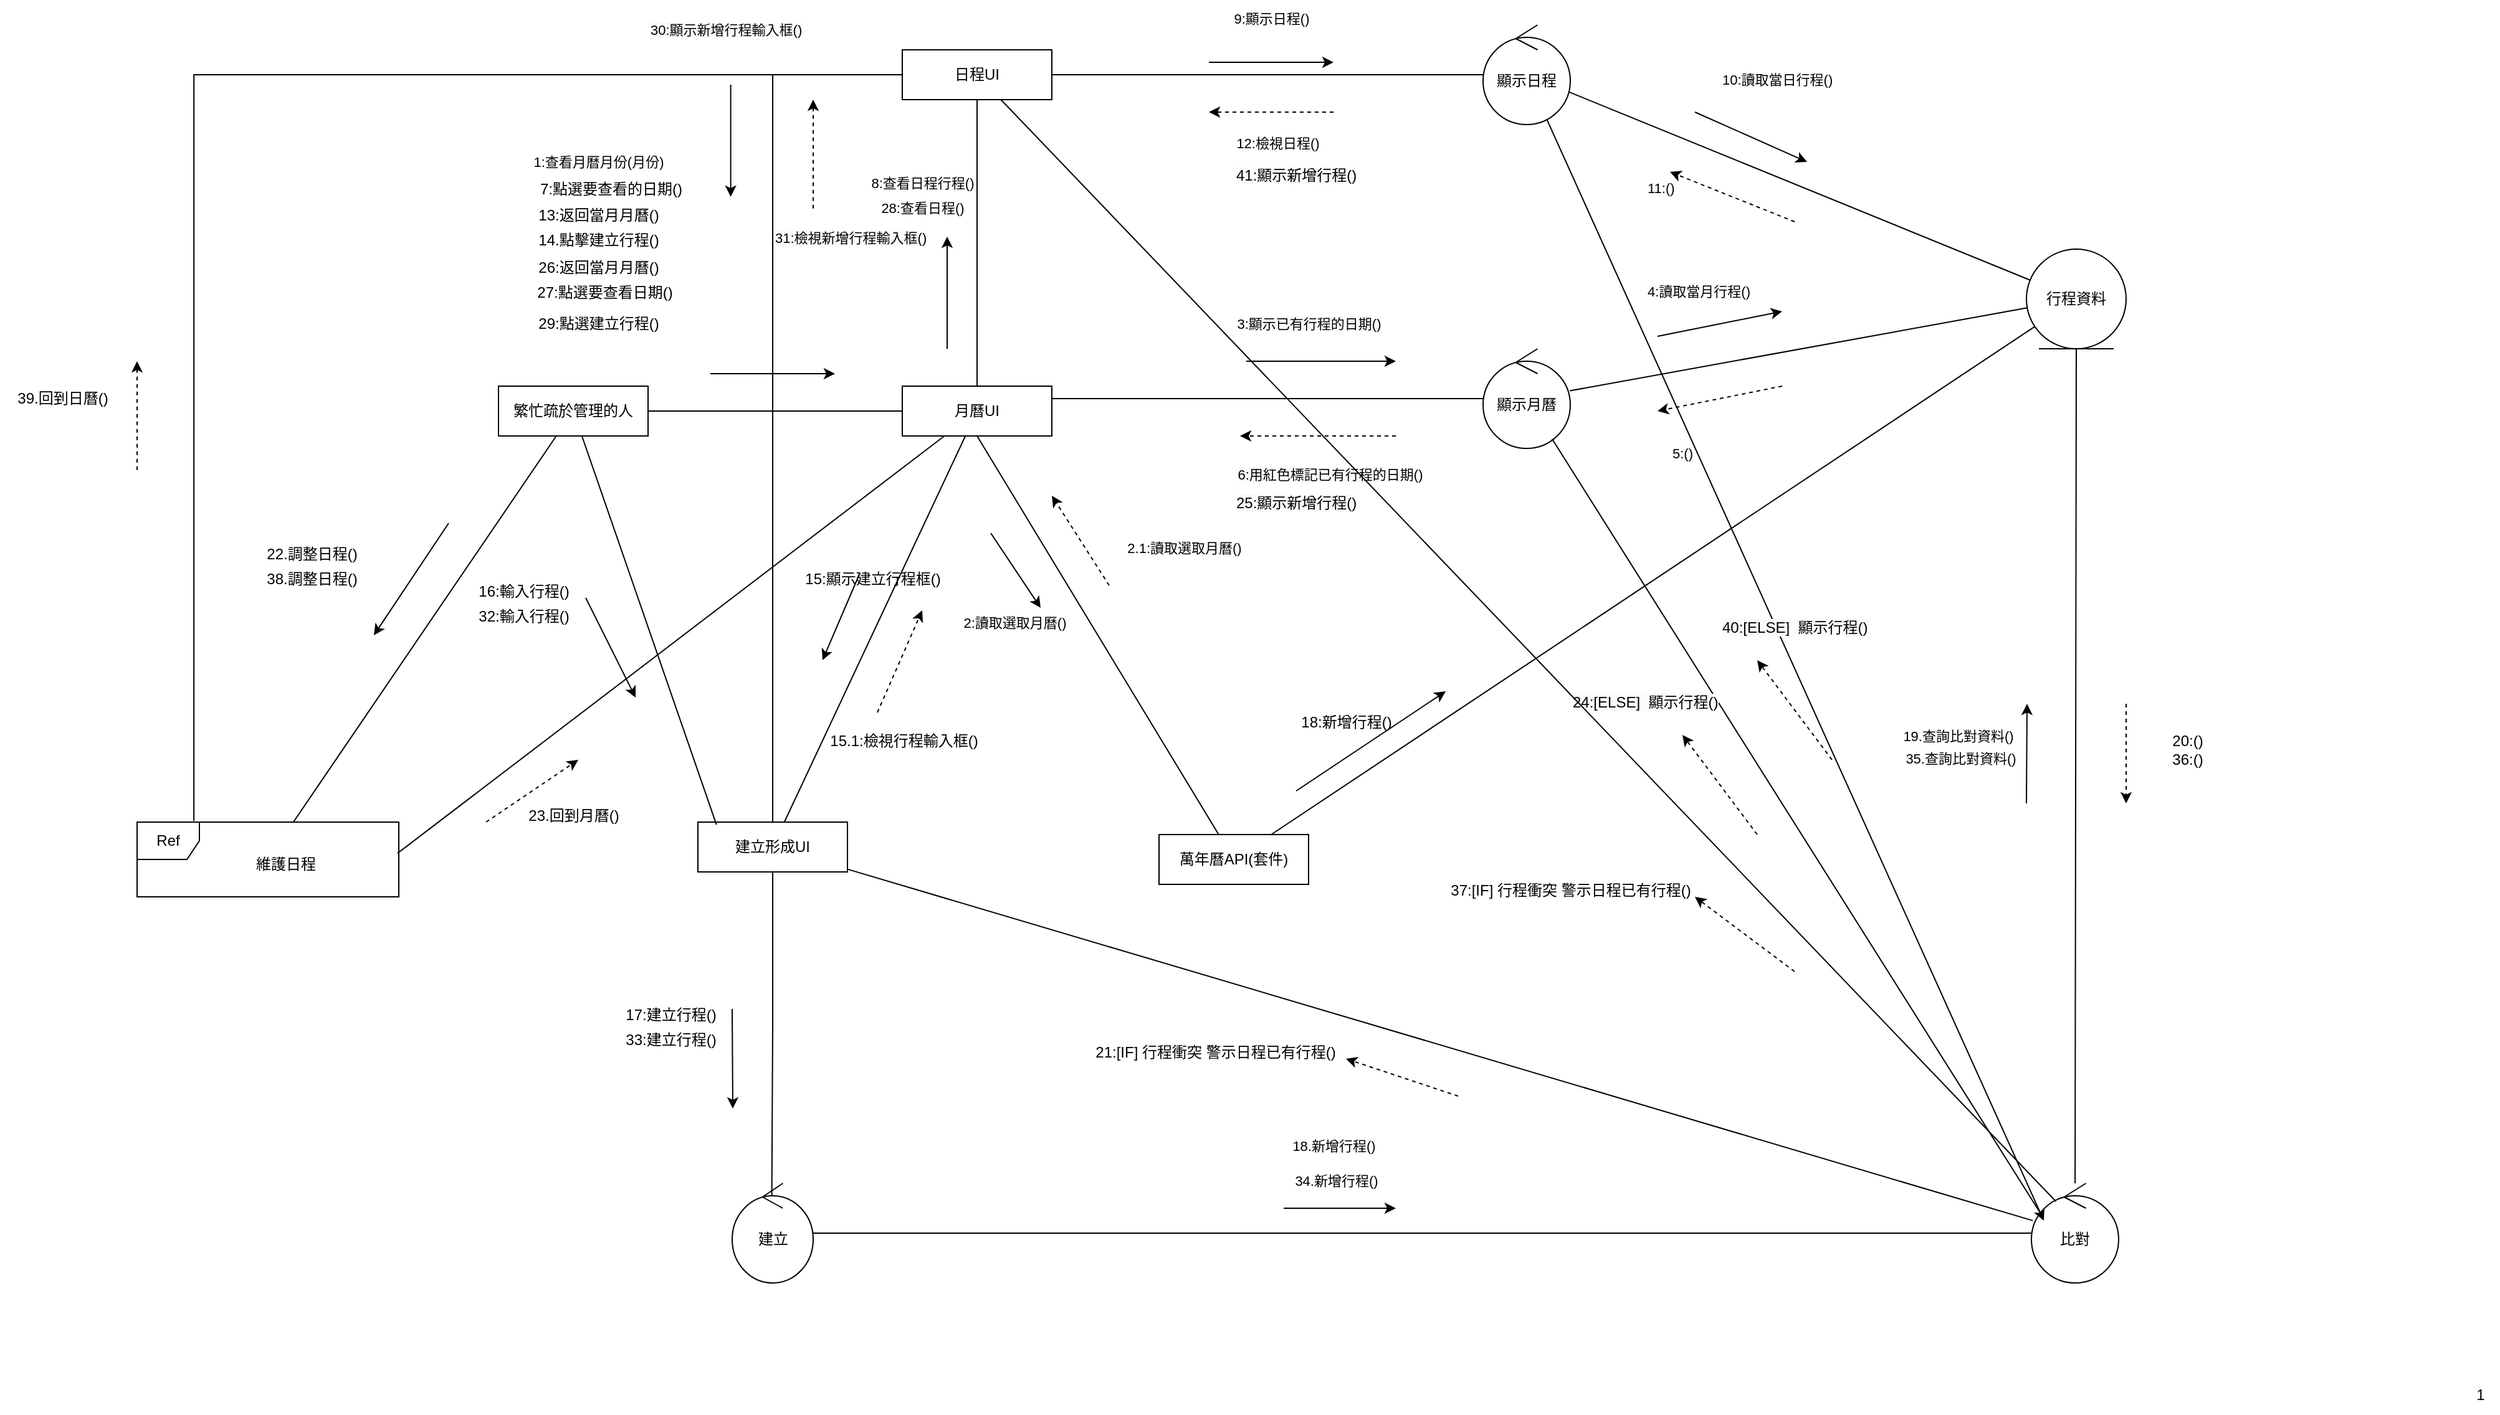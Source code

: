 <mxfile>
    <diagram name="第 1 页" id="y38Ul9vlqAH-STh2AElB">
        <mxGraphModel dx="2809" dy="2498" grid="1" gridSize="10" guides="1" tooltips="1" connect="1" arrows="1" fold="1" page="1" pageScale="1" pageWidth="827" pageHeight="1169" math="0" shadow="0">
            <root>
                <mxCell id="0"/>
                <mxCell id="1" parent="0"/>
                <mxCell id="FSgiWotWoUx7oEefbV2D-14" style="rounded=0;orthogonalLoop=1;jettySize=auto;html=1;exitX=0.5;exitY=1;exitDx=0;exitDy=0;endArrow=none;endFill=0;" parent="1" source="FSgiWotWoUx7oEefbV2D-6" target="FSgiWotWoUx7oEefbV2D-8" edge="1">
                    <mxGeometry relative="1" as="geometry"/>
                </mxCell>
                <mxCell id="FSgiWotWoUx7oEefbV2D-15" value="2:讀取選取月曆()" style="edgeLabel;html=1;align=center;verticalAlign=middle;resizable=0;points=[];" parent="FSgiWotWoUx7oEefbV2D-14" vertex="1" connectable="0">
                    <mxGeometry x="-0.371" relative="1" as="geometry">
                        <mxPoint x="-31" y="49" as="offset"/>
                    </mxGeometry>
                </mxCell>
                <mxCell id="FSgiWotWoUx7oEefbV2D-48" style="edgeStyle=orthogonalEdgeStyle;rounded=0;orthogonalLoop=1;jettySize=auto;html=1;endArrow=none;endFill=0;" parent="1" source="FSgiWotWoUx7oEefbV2D-6" target="FSgiWotWoUx7oEefbV2D-7" edge="1">
                    <mxGeometry relative="1" as="geometry"/>
                </mxCell>
                <mxCell id="FSgiWotWoUx7oEefbV2D-51" value="8:查看日程行程()" style="edgeLabel;html=1;align=center;verticalAlign=middle;resizable=0;points=[];" parent="FSgiWotWoUx7oEefbV2D-48" vertex="1" connectable="0">
                    <mxGeometry x="-0.618" y="3" relative="1" as="geometry">
                        <mxPoint x="-41" y="-119" as="offset"/>
                    </mxGeometry>
                </mxCell>
                <mxCell id="FSgiWotWoUx7oEefbV2D-63" style="rounded=0;orthogonalLoop=1;jettySize=auto;html=1;endArrow=none;endFill=0;" parent="1" source="FSgiWotWoUx7oEefbV2D-6" target="FSgiWotWoUx7oEefbV2D-9" edge="1">
                    <mxGeometry relative="1" as="geometry"/>
                </mxCell>
                <mxCell id="FSgiWotWoUx7oEefbV2D-6" value="&lt;div&gt;&lt;span style=&quot;background-color: initial;&quot;&gt;月曆UI&lt;/span&gt;&lt;/div&gt;" style="rounded=0;whiteSpace=wrap;html=1;" parent="1" vertex="1">
                    <mxGeometry x="324" y="300" width="120" height="40" as="geometry"/>
                </mxCell>
                <mxCell id="TEh5bMPlxuKXRqy_ldTu-27" style="edgeStyle=orthogonalEdgeStyle;rounded=0;orthogonalLoop=1;jettySize=auto;html=1;endArrow=none;endFill=0;" parent="1" source="FSgiWotWoUx7oEefbV2D-7" target="TEh5bMPlxuKXRqy_ldTu-12" edge="1">
                    <mxGeometry relative="1" as="geometry"/>
                </mxCell>
                <mxCell id="tvYQikUjvdEjXpRlb5Ct-32" style="edgeStyle=orthogonalEdgeStyle;rounded=0;orthogonalLoop=1;jettySize=auto;html=1;endArrow=none;endFill=0;" parent="1" source="FSgiWotWoUx7oEefbV2D-7" target="FSgiWotWoUx7oEefbV2D-9" edge="1">
                    <mxGeometry relative="1" as="geometry"/>
                </mxCell>
                <mxCell id="FSgiWotWoUx7oEefbV2D-7" value="日程UI" style="rounded=0;whiteSpace=wrap;html=1;" parent="1" vertex="1">
                    <mxGeometry x="324" y="30" width="120" height="40" as="geometry"/>
                </mxCell>
                <mxCell id="82gKmiH_CqAm7BqFR_7U-1" style="rounded=0;orthogonalLoop=1;jettySize=auto;html=1;endArrow=none;endFill=0;" parent="1" source="FSgiWotWoUx7oEefbV2D-8" target="TEh5bMPlxuKXRqy_ldTu-11" edge="1">
                    <mxGeometry relative="1" as="geometry"/>
                </mxCell>
                <mxCell id="FSgiWotWoUx7oEefbV2D-8" value="萬年曆API(套件)" style="rounded=0;whiteSpace=wrap;html=1;" parent="1" vertex="1">
                    <mxGeometry x="530" y="660" width="120" height="40" as="geometry"/>
                </mxCell>
                <mxCell id="TEh5bMPlxuKXRqy_ldTu-47" style="edgeStyle=orthogonalEdgeStyle;rounded=0;orthogonalLoop=1;jettySize=auto;html=1;endArrow=none;endFill=0;entryX=0.489;entryY=0.151;entryDx=0;entryDy=0;entryPerimeter=0;" parent="1" source="FSgiWotWoUx7oEefbV2D-9" target="TEh5bMPlxuKXRqy_ldTu-10" edge="1">
                    <mxGeometry relative="1" as="geometry"/>
                </mxCell>
                <mxCell id="tvYQikUjvdEjXpRlb5Ct-8" style="rounded=0;orthogonalLoop=1;jettySize=auto;html=1;endArrow=none;endFill=0;" parent="1" source="FSgiWotWoUx7oEefbV2D-9" target="TEh5bMPlxuKXRqy_ldTu-13" edge="1">
                    <mxGeometry relative="1" as="geometry"/>
                </mxCell>
                <mxCell id="FSgiWotWoUx7oEefbV2D-9" value="建立形成UI" style="rounded=0;whiteSpace=wrap;html=1;" parent="1" vertex="1">
                    <mxGeometry x="160" y="650" width="120" height="40" as="geometry"/>
                </mxCell>
                <mxCell id="TEh5bMPlxuKXRqy_ldTu-45" style="rounded=0;orthogonalLoop=1;jettySize=auto;html=1;entryX=0.124;entryY=0.051;entryDx=0;entryDy=0;entryPerimeter=0;endArrow=none;endFill=0;" parent="1" source="FSgiWotWoUx7oEefbV2D-11" target="FSgiWotWoUx7oEefbV2D-9" edge="1">
                    <mxGeometry relative="1" as="geometry"/>
                </mxCell>
                <mxCell id="tvYQikUjvdEjXpRlb5Ct-22" style="rounded=0;orthogonalLoop=1;jettySize=auto;html=1;endArrow=none;endFill=0;" parent="1" source="FSgiWotWoUx7oEefbV2D-11" target="tvYQikUjvdEjXpRlb5Ct-17" edge="1">
                    <mxGeometry relative="1" as="geometry"/>
                </mxCell>
                <mxCell id="FSgiWotWoUx7oEefbV2D-11" value="繁忙疏於管理的人" style="rounded=0;whiteSpace=wrap;html=1;" parent="1" vertex="1">
                    <mxGeometry y="300" width="120" height="40" as="geometry"/>
                </mxCell>
                <mxCell id="FSgiWotWoUx7oEefbV2D-29" style="rounded=0;orthogonalLoop=1;jettySize=auto;html=1;exitX=1;exitY=0.5;exitDx=0;exitDy=0;entryX=0;entryY=0.5;entryDx=0;entryDy=0;endArrow=none;endFill=0;startArrow=none;startFill=0;jumpStyle=none;" parent="1" edge="1">
                    <mxGeometry relative="1" as="geometry"/>
                </mxCell>
                <mxCell id="FSgiWotWoUx7oEefbV2D-30" value="1:查看月曆月份(月份)" style="edgeLabel;html=1;align=center;verticalAlign=middle;resizable=0;points=[];" parent="FSgiWotWoUx7oEefbV2D-29" vertex="1" connectable="0">
                    <mxGeometry x="-0.067" y="1" relative="1" as="geometry">
                        <mxPoint as="offset"/>
                    </mxGeometry>
                </mxCell>
                <mxCell id="FSgiWotWoUx7oEefbV2D-31" value="" style="html=1;rounded=0;" parent="1" edge="1">
                    <mxGeometry relative="1" as="geometry">
                        <mxPoint x="395" y="418" as="sourcePoint"/>
                        <mxPoint x="435" y="478" as="targetPoint"/>
                    </mxGeometry>
                </mxCell>
                <mxCell id="FSgiWotWoUx7oEefbV2D-33" style="rounded=0;orthogonalLoop=1;jettySize=auto;html=1;exitX=1;exitY=0.5;exitDx=0;exitDy=0;entryX=0;entryY=0.5;entryDx=0;entryDy=0;endArrow=none;endFill=0;startArrow=none;startFill=0;jumpStyle=none;" parent="1" edge="1">
                    <mxGeometry relative="1" as="geometry"/>
                </mxCell>
                <mxCell id="FSgiWotWoUx7oEefbV2D-34" value="1:查看月曆月份(月份)" style="edgeLabel;html=1;align=center;verticalAlign=middle;resizable=0;points=[];" parent="FSgiWotWoUx7oEefbV2D-33" vertex="1" connectable="0">
                    <mxGeometry x="-0.067" y="1" relative="1" as="geometry">
                        <mxPoint as="offset"/>
                    </mxGeometry>
                </mxCell>
                <mxCell id="FSgiWotWoUx7oEefbV2D-36" style="rounded=0;orthogonalLoop=1;jettySize=auto;html=1;exitX=1;exitY=0.5;exitDx=0;exitDy=0;entryX=0;entryY=0.5;entryDx=0;entryDy=0;endArrow=none;endFill=0;startArrow=none;startFill=0;jumpStyle=none;dashed=1;" parent="1" edge="1">
                    <mxGeometry relative="1" as="geometry"/>
                </mxCell>
                <mxCell id="FSgiWotWoUx7oEefbV2D-37" value="1:查看月曆月份(月份)" style="edgeLabel;html=1;align=center;verticalAlign=middle;resizable=0;points=[];" parent="FSgiWotWoUx7oEefbV2D-36" vertex="1" connectable="0">
                    <mxGeometry x="-0.067" y="1" relative="1" as="geometry">
                        <mxPoint as="offset"/>
                    </mxGeometry>
                </mxCell>
                <mxCell id="FSgiWotWoUx7oEefbV2D-41" style="rounded=0;orthogonalLoop=1;jettySize=auto;html=1;exitX=1;exitY=0.5;exitDx=0;exitDy=0;entryX=0;entryY=0.5;entryDx=0;entryDy=0;endArrow=none;endFill=0;startArrow=none;startFill=0;jumpStyle=none;" parent="1" edge="1">
                    <mxGeometry relative="1" as="geometry"/>
                </mxCell>
                <mxCell id="FSgiWotWoUx7oEefbV2D-42" value="1:查看月曆月份(月份)" style="edgeLabel;html=1;align=center;verticalAlign=middle;resizable=0;points=[];" parent="FSgiWotWoUx7oEefbV2D-41" vertex="1" connectable="0">
                    <mxGeometry x="-0.067" y="1" relative="1" as="geometry">
                        <mxPoint as="offset"/>
                    </mxGeometry>
                </mxCell>
                <mxCell id="FSgiWotWoUx7oEefbV2D-43" value="" style="html=1;rounded=0;" parent="1" edge="1">
                    <mxGeometry relative="1" as="geometry">
                        <mxPoint x="170" y="290" as="sourcePoint"/>
                        <mxPoint x="270" y="290" as="targetPoint"/>
                    </mxGeometry>
                </mxCell>
                <mxCell id="FSgiWotWoUx7oEefbV2D-44" value="7:點選要查看的日期()" style="text;html=1;align=center;verticalAlign=middle;resizable=0;points=[];autosize=1;strokeColor=none;fillColor=none;" parent="1" vertex="1">
                    <mxGeometry x="20" y="127" width="140" height="30" as="geometry"/>
                </mxCell>
                <mxCell id="FSgiWotWoUx7oEefbV2D-12" style="rounded=0;orthogonalLoop=1;jettySize=auto;html=1;exitX=1;exitY=0.5;exitDx=0;exitDy=0;entryX=0;entryY=0.5;entryDx=0;entryDy=0;endArrow=none;endFill=0;startArrow=none;startFill=0;jumpStyle=none;" parent="1" source="FSgiWotWoUx7oEefbV2D-11" target="FSgiWotWoUx7oEefbV2D-6" edge="1">
                    <mxGeometry relative="1" as="geometry"/>
                </mxCell>
                <mxCell id="FSgiWotWoUx7oEefbV2D-13" value="1:查看月曆月份(月份)" style="edgeLabel;html=1;align=center;verticalAlign=middle;resizable=0;points=[];" parent="FSgiWotWoUx7oEefbV2D-12" vertex="1" connectable="0">
                    <mxGeometry x="-0.067" y="1" relative="1" as="geometry">
                        <mxPoint x="-135" y="-199" as="offset"/>
                    </mxGeometry>
                </mxCell>
                <mxCell id="FSgiWotWoUx7oEefbV2D-50" value="" style="html=1;rounded=0;" parent="1" edge="1">
                    <mxGeometry relative="1" as="geometry">
                        <mxPoint x="360" y="270" as="sourcePoint"/>
                        <mxPoint x="360" y="180" as="targetPoint"/>
                    </mxGeometry>
                </mxCell>
                <mxCell id="FSgiWotWoUx7oEefbV2D-59" value="13:返回當月月曆()" style="text;html=1;align=center;verticalAlign=middle;resizable=0;points=[];autosize=1;strokeColor=none;fillColor=none;" parent="1" vertex="1">
                    <mxGeometry x="20" y="148" width="120" height="30" as="geometry"/>
                </mxCell>
                <mxCell id="FSgiWotWoUx7oEefbV2D-60" value="14.點擊建立行程()" style="text;html=1;align=center;verticalAlign=middle;resizable=0;points=[];autosize=1;strokeColor=none;fillColor=none;" parent="1" vertex="1">
                    <mxGeometry x="20" y="168" width="120" height="30" as="geometry"/>
                </mxCell>
                <mxCell id="FSgiWotWoUx7oEefbV2D-64" value="" style="html=1;rounded=0;" parent="1" edge="1">
                    <mxGeometry relative="1" as="geometry">
                        <mxPoint x="290" y="450" as="sourcePoint"/>
                        <mxPoint x="260" y="520" as="targetPoint"/>
                    </mxGeometry>
                </mxCell>
                <mxCell id="FSgiWotWoUx7oEefbV2D-65" value="15:顯示建立行程框()" style="text;html=1;align=center;verticalAlign=middle;resizable=0;points=[];autosize=1;strokeColor=none;fillColor=none;" parent="1" vertex="1">
                    <mxGeometry x="235" y="440" width="130" height="30" as="geometry"/>
                </mxCell>
                <mxCell id="FSgiWotWoUx7oEefbV2D-66" value="" style="html=1;rounded=0;dashed=1;" parent="1" edge="1">
                    <mxGeometry relative="1" as="geometry">
                        <mxPoint x="304" y="562" as="sourcePoint"/>
                        <mxPoint x="340" y="480" as="targetPoint"/>
                    </mxGeometry>
                </mxCell>
                <mxCell id="FSgiWotWoUx7oEefbV2D-67" value="15.1:檢視行程輸入框()" style="text;html=1;align=center;verticalAlign=middle;resizable=0;points=[];autosize=1;strokeColor=none;fillColor=none;" parent="1" vertex="1">
                    <mxGeometry x="255" y="570" width="140" height="30" as="geometry"/>
                </mxCell>
                <mxCell id="FSgiWotWoUx7oEefbV2D-68" value="16:輸入行程()" style="text;html=1;align=center;verticalAlign=middle;resizable=0;points=[];autosize=1;strokeColor=none;fillColor=none;" parent="1" vertex="1">
                    <mxGeometry x="-30" y="450" width="100" height="30" as="geometry"/>
                </mxCell>
                <mxCell id="TEh5bMPlxuKXRqy_ldTu-14" style="rounded=0;orthogonalLoop=1;jettySize=auto;html=1;entryX=1;entryY=0.25;entryDx=0;entryDy=0;endArrow=none;endFill=0;" parent="1" source="TEh5bMPlxuKXRqy_ldTu-9" target="FSgiWotWoUx7oEefbV2D-6" edge="1">
                    <mxGeometry relative="1" as="geometry"/>
                </mxCell>
                <mxCell id="TEh5bMPlxuKXRqy_ldTu-29" style="rounded=0;orthogonalLoop=1;jettySize=auto;html=1;endArrow=none;endFill=0;" parent="1" source="TEh5bMPlxuKXRqy_ldTu-9" target="TEh5bMPlxuKXRqy_ldTu-11" edge="1">
                    <mxGeometry relative="1" as="geometry"/>
                </mxCell>
                <mxCell id="TEh5bMPlxuKXRqy_ldTu-9" value="顯示月曆" style="ellipse;shape=umlControl;whiteSpace=wrap;html=1;" parent="1" vertex="1">
                    <mxGeometry x="790" y="270" width="70" height="80" as="geometry"/>
                </mxCell>
                <mxCell id="82gKmiH_CqAm7BqFR_7U-2" style="edgeStyle=orthogonalEdgeStyle;rounded=0;orthogonalLoop=1;jettySize=auto;html=1;endArrow=none;endFill=0;" parent="1" source="TEh5bMPlxuKXRqy_ldTu-10" target="TEh5bMPlxuKXRqy_ldTu-13" edge="1">
                    <mxGeometry relative="1" as="geometry"/>
                </mxCell>
                <mxCell id="82gKmiH_CqAm7BqFR_7U-3" value="18.新增行程()" style="edgeLabel;html=1;align=center;verticalAlign=middle;resizable=0;points=[];" parent="82gKmiH_CqAm7BqFR_7U-2" vertex="1" connectable="0">
                    <mxGeometry x="-0.148" relative="1" as="geometry">
                        <mxPoint x="1" y="-70" as="offset"/>
                    </mxGeometry>
                </mxCell>
                <mxCell id="TEh5bMPlxuKXRqy_ldTu-10" value="建立" style="ellipse;shape=umlControl;whiteSpace=wrap;html=1;" parent="1" vertex="1">
                    <mxGeometry x="187.5" y="940" width="65" height="80" as="geometry"/>
                </mxCell>
                <mxCell id="TEh5bMPlxuKXRqy_ldTu-11" value="行程資料" style="ellipse;shape=umlEntity;whiteSpace=wrap;html=1;" parent="1" vertex="1">
                    <mxGeometry x="1226" y="190" width="80" height="80" as="geometry"/>
                </mxCell>
                <mxCell id="TEh5bMPlxuKXRqy_ldTu-28" style="rounded=0;orthogonalLoop=1;jettySize=auto;html=1;endArrow=none;endFill=0;" parent="1" source="TEh5bMPlxuKXRqy_ldTu-12" target="TEh5bMPlxuKXRqy_ldTu-11" edge="1">
                    <mxGeometry relative="1" as="geometry"/>
                </mxCell>
                <mxCell id="TEh5bMPlxuKXRqy_ldTu-12" value="顯示日程" style="ellipse;shape=umlControl;whiteSpace=wrap;html=1;" parent="1" vertex="1">
                    <mxGeometry x="790" y="10" width="70" height="80" as="geometry"/>
                </mxCell>
                <mxCell id="82gKmiH_CqAm7BqFR_7U-4" style="rounded=0;orthogonalLoop=1;jettySize=auto;html=1;entryX=0.5;entryY=1;entryDx=0;entryDy=0;endArrow=none;endFill=0;" parent="1" source="TEh5bMPlxuKXRqy_ldTu-13" target="TEh5bMPlxuKXRqy_ldTu-11" edge="1">
                    <mxGeometry relative="1" as="geometry"/>
                </mxCell>
                <mxCell id="82gKmiH_CqAm7BqFR_7U-5" value="19.查詢比對資料()" style="edgeLabel;html=1;align=center;verticalAlign=middle;resizable=0;points=[];" parent="82gKmiH_CqAm7BqFR_7U-4" vertex="1" connectable="0">
                    <mxGeometry x="-0.085" y="2" relative="1" as="geometry">
                        <mxPoint x="-93" y="-53" as="offset"/>
                    </mxGeometry>
                </mxCell>
                <mxCell id="TEh5bMPlxuKXRqy_ldTu-13" value="比對" style="ellipse;shape=umlControl;whiteSpace=wrap;html=1;" parent="1" vertex="1">
                    <mxGeometry x="1230" y="940" width="70" height="80" as="geometry"/>
                </mxCell>
                <mxCell id="TEh5bMPlxuKXRqy_ldTu-17" value="" style="html=1;rounded=0;" parent="1" edge="1">
                    <mxGeometry relative="1" as="geometry">
                        <mxPoint x="600" y="280" as="sourcePoint"/>
                        <mxPoint x="720" y="280" as="targetPoint"/>
                    </mxGeometry>
                </mxCell>
                <mxCell id="TEh5bMPlxuKXRqy_ldTu-18" value="" style="html=1;rounded=0;dashed=1;" parent="1" edge="1">
                    <mxGeometry relative="1" as="geometry">
                        <mxPoint x="720" y="340" as="sourcePoint"/>
                        <mxPoint x="595" y="340" as="targetPoint"/>
                    </mxGeometry>
                </mxCell>
                <mxCell id="TEh5bMPlxuKXRqy_ldTu-20" value="&lt;span style=&quot;background-color: rgb(251, 251, 251);&quot;&gt;3:顯示已有行程的日期()&lt;/span&gt;" style="edgeLabel;html=1;align=center;verticalAlign=middle;resizable=0;points=[];" parent="1" vertex="1" connectable="0">
                    <mxGeometry x="650" y="250" as="geometry"/>
                </mxCell>
                <mxCell id="TEh5bMPlxuKXRqy_ldTu-21" value="&lt;span style=&quot;background-color: rgb(251, 251, 251);&quot;&gt;6:用紅色標記已有行程的日期()&lt;/span&gt;" style="edgeLabel;html=1;align=center;verticalAlign=middle;resizable=0;points=[];" parent="1" vertex="1" connectable="0">
                    <mxGeometry x="660" y="360" as="geometry">
                        <mxPoint x="7" y="11" as="offset"/>
                    </mxGeometry>
                </mxCell>
                <mxCell id="TEh5bMPlxuKXRqy_ldTu-23" value="" style="html=1;rounded=0;" parent="1" edge="1">
                    <mxGeometry relative="1" as="geometry">
                        <mxPoint x="570" y="40" as="sourcePoint"/>
                        <mxPoint x="670" y="40" as="targetPoint"/>
                    </mxGeometry>
                </mxCell>
                <mxCell id="TEh5bMPlxuKXRqy_ldTu-25" value="&lt;span style=&quot;font-size: 11px;&quot;&gt;9:顯示日程()&lt;/span&gt;&lt;span style=&quot;color: rgba(0, 0, 0, 0); font-family: monospace; font-size: 0px; text-align: start;&quot;&gt;%3Cm&lt;/span&gt;" style="text;html=1;align=center;verticalAlign=middle;resizable=0;points=[];autosize=1;strokeColor=none;fillColor=none;" parent="1" vertex="1">
                    <mxGeometry x="580" y="-10" width="80" height="30" as="geometry"/>
                </mxCell>
                <mxCell id="TEh5bMPlxuKXRqy_ldTu-26" value="" style="html=1;rounded=0;dashed=1;" parent="1" edge="1">
                    <mxGeometry relative="1" as="geometry">
                        <mxPoint x="670" y="80" as="sourcePoint"/>
                        <mxPoint x="570" y="80" as="targetPoint"/>
                    </mxGeometry>
                </mxCell>
                <mxCell id="TEh5bMPlxuKXRqy_ldTu-31" value="" style="html=1;rounded=0;" parent="1" edge="1">
                    <mxGeometry relative="1" as="geometry">
                        <mxPoint x="960" y="80" as="sourcePoint"/>
                        <mxPoint x="1050" y="120" as="targetPoint"/>
                    </mxGeometry>
                </mxCell>
                <mxCell id="TEh5bMPlxuKXRqy_ldTu-32" value="" style="html=1;rounded=0;dashed=1;" parent="1" edge="1">
                    <mxGeometry relative="1" as="geometry">
                        <mxPoint x="1040" y="168" as="sourcePoint"/>
                        <mxPoint x="940" y="128" as="targetPoint"/>
                    </mxGeometry>
                </mxCell>
                <mxCell id="TEh5bMPlxuKXRqy_ldTu-33" value="&lt;span style=&quot;color: rgb(0, 0, 0); font-family: Helvetica; font-size: 11px; font-style: normal; font-variant-ligatures: normal; font-variant-caps: normal; font-weight: 400; letter-spacing: normal; orphans: 2; text-align: center; text-indent: 0px; text-transform: none; widows: 2; word-spacing: 0px; -webkit-text-stroke-width: 0px; white-space: nowrap; background-color: rgb(255, 255, 255); text-decoration-thickness: initial; text-decoration-style: initial; text-decoration-color: initial; display: inline !important; float: none;&quot;&gt;4:讀取當月行程()&lt;/span&gt;" style="text;whiteSpace=wrap;html=1;" parent="1" vertex="1">
                    <mxGeometry x="920" y="210" width="120" height="40" as="geometry"/>
                </mxCell>
                <mxCell id="TEh5bMPlxuKXRqy_ldTu-34" value="" style="html=1;rounded=0;" parent="1" edge="1">
                    <mxGeometry relative="1" as="geometry">
                        <mxPoint x="930" y="260" as="sourcePoint"/>
                        <mxPoint x="1030" y="240" as="targetPoint"/>
                    </mxGeometry>
                </mxCell>
                <mxCell id="TEh5bMPlxuKXRqy_ldTu-35" value="" style="html=1;rounded=0;dashed=1;" parent="1" edge="1">
                    <mxGeometry relative="1" as="geometry">
                        <mxPoint x="1030" y="300" as="sourcePoint"/>
                        <mxPoint x="930" y="320" as="targetPoint"/>
                    </mxGeometry>
                </mxCell>
                <mxCell id="TEh5bMPlxuKXRqy_ldTu-36" value="&lt;span style=&quot;color: rgb(0, 0, 0); font-family: Helvetica; font-size: 11px; font-style: normal; font-variant-ligatures: normal; font-variant-caps: normal; font-weight: 400; letter-spacing: normal; orphans: 2; text-align: center; text-indent: 0px; text-transform: none; widows: 2; word-spacing: 0px; -webkit-text-stroke-width: 0px; white-space: nowrap; background-color: rgb(255, 255, 255); text-decoration-thickness: initial; text-decoration-style: initial; text-decoration-color: initial; display: inline !important; float: none;&quot;&gt;10:讀取當日行程()&lt;/span&gt;" style="text;whiteSpace=wrap;html=1;" parent="1" vertex="1">
                    <mxGeometry x="980" y="40" width="120" height="40" as="geometry"/>
                </mxCell>
                <mxCell id="TEh5bMPlxuKXRqy_ldTu-37" value="&lt;span style=&quot;color: rgb(0, 0, 0); font-family: Helvetica; font-size: 11px; font-style: normal; font-variant-ligatures: normal; font-variant-caps: normal; font-weight: 400; letter-spacing: normal; orphans: 2; text-align: center; text-indent: 0px; text-transform: none; widows: 2; word-spacing: 0px; -webkit-text-stroke-width: 0px; white-space: nowrap; background-color: rgb(255, 255, 255); text-decoration-thickness: initial; text-decoration-style: initial; text-decoration-color: initial; display: inline !important; float: none;&quot;&gt;5:()&lt;/span&gt;" style="text;whiteSpace=wrap;html=1;" parent="1" vertex="1">
                    <mxGeometry x="940" y="340" width="120" height="40" as="geometry"/>
                </mxCell>
                <mxCell id="TEh5bMPlxuKXRqy_ldTu-38" value="&lt;span style=&quot;color: rgb(0, 0, 0); font-family: Helvetica; font-size: 11px; font-style: normal; font-variant-ligatures: normal; font-variant-caps: normal; font-weight: 400; letter-spacing: normal; orphans: 2; text-align: center; text-indent: 0px; text-transform: none; widows: 2; word-spacing: 0px; -webkit-text-stroke-width: 0px; white-space: nowrap; background-color: rgb(255, 255, 255); text-decoration-thickness: initial; text-decoration-style: initial; text-decoration-color: initial; display: inline !important; float: none;&quot;&gt;11:()&lt;/span&gt;" style="text;whiteSpace=wrap;html=1;" parent="1" vertex="1">
                    <mxGeometry x="920" y="127" width="120" height="40" as="geometry"/>
                </mxCell>
                <mxCell id="TEh5bMPlxuKXRqy_ldTu-39" value="2.1:讀取選取月曆()" style="edgeLabel;html=1;align=center;verticalAlign=middle;resizable=0;points=[];" parent="1" vertex="1" connectable="0">
                    <mxGeometry x="550.001" y="430.001" as="geometry"/>
                </mxCell>
                <mxCell id="TEh5bMPlxuKXRqy_ldTu-40" value="" style="html=1;rounded=0;dashed=1;" parent="1" edge="1">
                    <mxGeometry relative="1" as="geometry">
                        <mxPoint x="490" y="460" as="sourcePoint"/>
                        <mxPoint x="444" y="388" as="targetPoint"/>
                    </mxGeometry>
                </mxCell>
                <mxCell id="TEh5bMPlxuKXRqy_ldTu-41" value="&lt;span style=&quot;font-size: 11px;&quot;&gt;12:檢視日程()&lt;/span&gt;&lt;span style=&quot;color: rgba(0, 0, 0, 0); font-family: monospace; font-size: 0px; text-align: start;&quot;&gt;%3Cm&lt;/span&gt;" style="text;html=1;align=center;verticalAlign=middle;resizable=0;points=[];autosize=1;strokeColor=none;fillColor=none;" parent="1" vertex="1">
                    <mxGeometry x="580" y="90" width="90" height="30" as="geometry"/>
                </mxCell>
                <mxCell id="TEh5bMPlxuKXRqy_ldTu-43" value="" style="html=1;rounded=0;startArrow=classic;startFill=1;endArrow=none;endFill=0;" parent="1" edge="1">
                    <mxGeometry relative="1" as="geometry">
                        <mxPoint x="188" y="880" as="sourcePoint"/>
                        <mxPoint x="187.5" y="800" as="targetPoint"/>
                    </mxGeometry>
                </mxCell>
                <mxCell id="TEh5bMPlxuKXRqy_ldTu-46" value="" style="html=1;rounded=0;" parent="1" edge="1">
                    <mxGeometry relative="1" as="geometry">
                        <mxPoint x="70" y="470" as="sourcePoint"/>
                        <mxPoint x="110" y="550" as="targetPoint"/>
                    </mxGeometry>
                </mxCell>
                <mxCell id="TEh5bMPlxuKXRqy_ldTu-49" value="17:建立行程()" style="text;html=1;align=center;verticalAlign=middle;resizable=0;points=[];autosize=1;strokeColor=none;fillColor=none;" parent="1" vertex="1">
                    <mxGeometry x="87.5" y="790" width="100" height="30" as="geometry"/>
                </mxCell>
                <mxCell id="TEh5bMPlxuKXRqy_ldTu-51" value="" style="html=1;rounded=0;" parent="1" edge="1">
                    <mxGeometry relative="1" as="geometry">
                        <mxPoint x="640" y="625" as="sourcePoint"/>
                        <mxPoint x="760" y="545" as="targetPoint"/>
                    </mxGeometry>
                </mxCell>
                <mxCell id="TEh5bMPlxuKXRqy_ldTu-52" value="18:新增行程()" style="text;html=1;align=center;verticalAlign=middle;resizable=0;points=[];autosize=1;strokeColor=none;fillColor=none;" parent="1" vertex="1">
                    <mxGeometry x="630" y="555" width="100" height="30" as="geometry"/>
                </mxCell>
                <mxCell id="82gKmiH_CqAm7BqFR_7U-7" value="" style="html=1;rounded=0;startArrow=classic;startFill=1;endArrow=none;endFill=0;" parent="1" edge="1">
                    <mxGeometry relative="1" as="geometry">
                        <mxPoint x="720" y="960" as="sourcePoint"/>
                        <mxPoint x="630" y="960" as="targetPoint"/>
                    </mxGeometry>
                </mxCell>
                <mxCell id="82gKmiH_CqAm7BqFR_7U-8" value="" style="html=1;rounded=0;startArrow=classic;startFill=1;endArrow=none;endFill=0;" parent="1" edge="1">
                    <mxGeometry relative="1" as="geometry">
                        <mxPoint x="1226.5" y="555" as="sourcePoint"/>
                        <mxPoint x="1226" y="635" as="targetPoint"/>
                    </mxGeometry>
                </mxCell>
                <mxCell id="tvYQikUjvdEjXpRlb5Ct-2" value="" style="html=1;rounded=0;dashed=1;" parent="1" edge="1">
                    <mxGeometry relative="1" as="geometry">
                        <mxPoint x="1306" y="555" as="sourcePoint"/>
                        <mxPoint x="1306" y="635" as="targetPoint"/>
                    </mxGeometry>
                </mxCell>
                <mxCell id="tvYQikUjvdEjXpRlb5Ct-5" value="" style="html=1;rounded=0;dashed=1;" parent="1" edge="1">
                    <mxGeometry relative="1" as="geometry">
                        <mxPoint x="1010" y="660" as="sourcePoint"/>
                        <mxPoint x="950" y="580" as="targetPoint"/>
                    </mxGeometry>
                </mxCell>
                <mxCell id="tvYQikUjvdEjXpRlb5Ct-7" value="21:[IF] 行程衝突 警示日程已有行程()" style="text;html=1;align=center;verticalAlign=middle;resizable=0;points=[];autosize=1;strokeColor=none;fillColor=none;" parent="1" vertex="1">
                    <mxGeometry x="465" y="820" width="220" height="30" as="geometry"/>
                </mxCell>
                <mxCell id="tvYQikUjvdEjXpRlb5Ct-9" value="" style="html=1;rounded=0;dashed=1;" parent="1" edge="1">
                    <mxGeometry relative="1" as="geometry">
                        <mxPoint x="770" y="870" as="sourcePoint"/>
                        <mxPoint x="680" y="840" as="targetPoint"/>
                    </mxGeometry>
                </mxCell>
                <mxCell id="tvYQikUjvdEjXpRlb5Ct-10" style="rounded=0;orthogonalLoop=1;jettySize=auto;html=1;entryX=0.124;entryY=0.328;entryDx=0;entryDy=0;entryPerimeter=0;endArrow=none;endFill=0;" parent="1" source="TEh5bMPlxuKXRqy_ldTu-9" target="TEh5bMPlxuKXRqy_ldTu-13" edge="1">
                    <mxGeometry relative="1" as="geometry"/>
                </mxCell>
                <mxCell id="tvYQikUjvdEjXpRlb5Ct-11" value="&lt;span style=&quot;color: rgb(0, 0, 0); font-family: Helvetica; font-size: 12px; font-style: normal; font-variant-ligatures: normal; font-variant-caps: normal; font-weight: 400; letter-spacing: normal; orphans: 2; text-align: center; text-indent: 0px; text-transform: none; widows: 2; word-spacing: 0px; -webkit-text-stroke-width: 0px; white-space: nowrap; background-color: rgb(251, 251, 251); text-decoration-thickness: initial; text-decoration-style: initial; text-decoration-color: initial; display: inline !important; float: none;&quot;&gt;24:[ELSE]&amp;nbsp; 顯示行程()&lt;/span&gt;" style="text;whiteSpace=wrap;html=1;" parent="1" vertex="1">
                    <mxGeometry x="860" y="540" width="190" height="40" as="geometry"/>
                </mxCell>
                <mxCell id="tvYQikUjvdEjXpRlb5Ct-14" value="22.調整日程()" style="text;html=1;align=center;verticalAlign=middle;resizable=0;points=[];autosize=1;strokeColor=none;fillColor=none;" parent="1" vertex="1">
                    <mxGeometry x="-200" y="420" width="100" height="30" as="geometry"/>
                </mxCell>
                <mxCell id="tvYQikUjvdEjXpRlb5Ct-17" value="Ref" style="shape=umlFrame;whiteSpace=wrap;html=1;pointerEvents=0;recursiveResize=0;container=1;collapsible=0;width=50;" parent="1" vertex="1">
                    <mxGeometry x="-290" y="650" width="210" height="60" as="geometry"/>
                </mxCell>
                <mxCell id="tvYQikUjvdEjXpRlb5Ct-18" value="&lt;div&gt;&lt;span style=&quot;background-color: initial;&quot;&gt;&lt;font style=&quot;vertical-align: inherit;&quot;&gt;&lt;font style=&quot;vertical-align: inherit;&quot;&gt;維護日程&lt;/font&gt;&lt;/font&gt;&lt;/span&gt;&lt;/div&gt;" style="text;align=center;html=1;" parent="tvYQikUjvdEjXpRlb5Ct-17" vertex="1">
                    <mxGeometry width="100" height="20" relative="1" as="geometry">
                        <mxPoint x="69" y="20" as="offset"/>
                    </mxGeometry>
                </mxCell>
                <mxCell id="tvYQikUjvdEjXpRlb5Ct-23" style="rounded=0;orthogonalLoop=1;jettySize=auto;html=1;entryX=0.995;entryY=0.418;entryDx=0;entryDy=0;entryPerimeter=0;endArrow=none;endFill=0;" parent="1" source="FSgiWotWoUx7oEefbV2D-6" target="tvYQikUjvdEjXpRlb5Ct-17" edge="1">
                    <mxGeometry relative="1" as="geometry"/>
                </mxCell>
                <mxCell id="tvYQikUjvdEjXpRlb5Ct-24" value="" style="html=1;rounded=0;" parent="1" edge="1">
                    <mxGeometry relative="1" as="geometry">
                        <mxPoint x="-40" y="410" as="sourcePoint"/>
                        <mxPoint x="-100" y="500" as="targetPoint"/>
                    </mxGeometry>
                </mxCell>
                <mxCell id="tvYQikUjvdEjXpRlb5Ct-25" value="" style="html=1;rounded=0;dashed=1;" parent="1" edge="1">
                    <mxGeometry relative="1" as="geometry">
                        <mxPoint x="-10" y="650" as="sourcePoint"/>
                        <mxPoint x="64" y="600" as="targetPoint"/>
                    </mxGeometry>
                </mxCell>
                <mxCell id="tvYQikUjvdEjXpRlb5Ct-26" value="23.回到月曆()" style="text;html=1;align=center;verticalAlign=middle;resizable=0;points=[];autosize=1;strokeColor=none;fillColor=none;" parent="1" vertex="1">
                    <mxGeometry x="10" y="630" width="100" height="30" as="geometry"/>
                </mxCell>
                <mxCell id="tvYQikUjvdEjXpRlb5Ct-27" value="&lt;span style=&quot;color: rgb(0, 0, 0); font-family: Helvetica; font-size: 12px; font-style: normal; font-variant-ligatures: normal; font-variant-caps: normal; font-weight: 400; letter-spacing: normal; orphans: 2; text-align: center; text-indent: 0px; text-transform: none; widows: 2; word-spacing: 0px; -webkit-text-stroke-width: 0px; white-space: nowrap; background-color: rgb(251, 251, 251); text-decoration-thickness: initial; text-decoration-style: initial; text-decoration-color: initial; display: inline !important; float: none;&quot;&gt;25:顯示新增行程()&lt;/span&gt;" style="text;whiteSpace=wrap;html=1;" parent="1" vertex="1">
                    <mxGeometry x="590" y="380" width="190" height="40" as="geometry"/>
                </mxCell>
                <mxCell id="tvYQikUjvdEjXpRlb5Ct-28" value="26:返回當月月曆()" style="text;html=1;align=center;verticalAlign=middle;resizable=0;points=[];autosize=1;strokeColor=none;fillColor=none;" parent="1" vertex="1">
                    <mxGeometry x="20" y="190" width="120" height="30" as="geometry"/>
                </mxCell>
                <mxCell id="tvYQikUjvdEjXpRlb5Ct-29" value="27:點選要查看日期()" style="text;html=1;align=center;verticalAlign=middle;resizable=0;points=[];autosize=1;strokeColor=none;fillColor=none;" parent="1" vertex="1">
                    <mxGeometry x="20" y="210" width="130" height="30" as="geometry"/>
                </mxCell>
                <mxCell id="tvYQikUjvdEjXpRlb5Ct-30" value="28:查看日程()" style="edgeLabel;html=1;align=center;verticalAlign=middle;resizable=0;points=[];" parent="1" vertex="1" connectable="0">
                    <mxGeometry x="340" y="156.76" as="geometry"/>
                </mxCell>
                <mxCell id="tvYQikUjvdEjXpRlb5Ct-31" value="29:點選建立行程()" style="text;html=1;align=center;verticalAlign=middle;resizable=0;points=[];autosize=1;strokeColor=none;fillColor=none;" parent="1" vertex="1">
                    <mxGeometry x="20" y="235" width="120" height="30" as="geometry"/>
                </mxCell>
                <mxCell id="tvYQikUjvdEjXpRlb5Ct-33" value="&lt;span style=&quot;color: rgb(0, 0, 0); font-family: Helvetica; font-size: 11px; font-style: normal; font-variant-ligatures: normal; font-variant-caps: normal; font-weight: 400; letter-spacing: normal; orphans: 2; text-align: center; text-indent: 0px; text-transform: none; widows: 2; word-spacing: 0px; -webkit-text-stroke-width: 0px; white-space: nowrap; background-color: rgb(251, 251, 251); text-decoration-thickness: initial; text-decoration-style: initial; text-decoration-color: initial; display: inline !important; float: none;&quot;&gt;30:顯示新增行程輸入框()&lt;/span&gt;" style="text;whiteSpace=wrap;html=1;" parent="1" vertex="1">
                    <mxGeometry x="120" width="160" height="40" as="geometry"/>
                </mxCell>
                <mxCell id="tvYQikUjvdEjXpRlb5Ct-34" value="" style="html=1;rounded=0;startArrow=classic;startFill=1;endArrow=none;endFill=0;" parent="1" edge="1">
                    <mxGeometry relative="1" as="geometry">
                        <mxPoint x="186.32" y="148" as="sourcePoint"/>
                        <mxPoint x="186.32" y="58" as="targetPoint"/>
                    </mxGeometry>
                </mxCell>
                <mxCell id="tvYQikUjvdEjXpRlb5Ct-35" value="" style="html=1;rounded=0;dashed=1;startArrow=classic;startFill=1;endArrow=none;endFill=0;" parent="1" edge="1">
                    <mxGeometry relative="1" as="geometry">
                        <mxPoint x="252.5" y="70" as="sourcePoint"/>
                        <mxPoint x="252.5" y="160" as="targetPoint"/>
                    </mxGeometry>
                </mxCell>
                <mxCell id="tvYQikUjvdEjXpRlb5Ct-37" value="&lt;span style=&quot;color: rgb(0, 0, 0); font-family: Helvetica; font-size: 11px; font-style: normal; font-variant-ligatures: normal; font-variant-caps: normal; font-weight: 400; letter-spacing: normal; orphans: 2; text-align: center; text-indent: 0px; text-transform: none; widows: 2; word-spacing: 0px; -webkit-text-stroke-width: 0px; white-space: nowrap; background-color: rgb(251, 251, 251); text-decoration-thickness: initial; text-decoration-style: initial; text-decoration-color: initial; display: inline !important; float: none;&quot;&gt;31:檢視新增行程輸入框()&lt;/span&gt;" style="text;whiteSpace=wrap;html=1;" parent="1" vertex="1">
                    <mxGeometry x="220" y="167" width="160" height="40" as="geometry"/>
                </mxCell>
                <mxCell id="tvYQikUjvdEjXpRlb5Ct-38" value="32:輸入行程()" style="text;html=1;align=center;verticalAlign=middle;resizable=0;points=[];autosize=1;strokeColor=none;fillColor=none;" parent="1" vertex="1">
                    <mxGeometry x="-30" y="470" width="100" height="30" as="geometry"/>
                </mxCell>
                <mxCell id="tvYQikUjvdEjXpRlb5Ct-39" value="33:建立行程()" style="text;html=1;align=center;verticalAlign=middle;resizable=0;points=[];autosize=1;strokeColor=none;fillColor=none;" parent="1" vertex="1">
                    <mxGeometry x="87.5" y="810" width="100" height="30" as="geometry"/>
                </mxCell>
                <mxCell id="tvYQikUjvdEjXpRlb5Ct-41" value="34.新增行程()" style="edgeLabel;html=1;align=center;verticalAlign=middle;resizable=0;points=[];" parent="1" vertex="1" connectable="0">
                    <mxGeometry x="670.001" y="940" as="geometry">
                        <mxPoint x="2" y="-2" as="offset"/>
                    </mxGeometry>
                </mxCell>
                <mxCell id="tvYQikUjvdEjXpRlb5Ct-42" value="35.查詢比對資料()" style="edgeLabel;html=1;align=center;verticalAlign=middle;resizable=0;points=[];" parent="1" vertex="1" connectable="0">
                    <mxGeometry x="1189.998" y="569.999" as="geometry">
                        <mxPoint x="-17" y="29" as="offset"/>
                    </mxGeometry>
                </mxCell>
                <mxCell id="tvYQikUjvdEjXpRlb5Ct-44" value="36:()" style="text;html=1;align=center;verticalAlign=middle;resizable=0;points=[];autosize=1;strokeColor=none;fillColor=none;" parent="1" vertex="1">
                    <mxGeometry x="1330" y="585" width="50" height="30" as="geometry"/>
                </mxCell>
                <mxCell id="tvYQikUjvdEjXpRlb5Ct-45" value="20:()" style="text;html=1;align=center;verticalAlign=middle;resizable=0;points=[];autosize=1;strokeColor=none;fillColor=none;" parent="1" vertex="1">
                    <mxGeometry x="1330" y="570" width="50" height="30" as="geometry"/>
                </mxCell>
                <mxCell id="tvYQikUjvdEjXpRlb5Ct-49" style="rounded=0;orthogonalLoop=1;jettySize=auto;html=1;entryX=0.282;entryY=0.183;entryDx=0;entryDy=0;entryPerimeter=0;endArrow=none;endFill=0;" parent="1" source="FSgiWotWoUx7oEefbV2D-7" target="TEh5bMPlxuKXRqy_ldTu-13" edge="1">
                    <mxGeometry relative="1" as="geometry"/>
                </mxCell>
                <mxCell id="tvYQikUjvdEjXpRlb5Ct-50" value="" style="html=1;rounded=0;dashed=1;" parent="1" edge="1">
                    <mxGeometry relative="1" as="geometry">
                        <mxPoint x="1040" y="770" as="sourcePoint"/>
                        <mxPoint x="960" y="710" as="targetPoint"/>
                    </mxGeometry>
                </mxCell>
                <mxCell id="tvYQikUjvdEjXpRlb5Ct-51" value="37:[IF] 行程衝突 警示日程已有行程()" style="text;html=1;align=center;verticalAlign=middle;resizable=0;points=[];autosize=1;strokeColor=none;fillColor=none;" parent="1" vertex="1">
                    <mxGeometry x="750" y="690" width="220" height="30" as="geometry"/>
                </mxCell>
                <mxCell id="tvYQikUjvdEjXpRlb5Ct-52" value="38.調整日程()" style="text;html=1;align=center;verticalAlign=middle;resizable=0;points=[];autosize=1;strokeColor=none;fillColor=none;" parent="1" vertex="1">
                    <mxGeometry x="-200" y="440" width="100" height="30" as="geometry"/>
                </mxCell>
                <mxCell id="tvYQikUjvdEjXpRlb5Ct-53" style="edgeStyle=orthogonalEdgeStyle;rounded=0;orthogonalLoop=1;jettySize=auto;html=1;entryX=0.217;entryY=-0.014;entryDx=0;entryDy=0;entryPerimeter=0;endArrow=none;endFill=0;" parent="1" source="FSgiWotWoUx7oEefbV2D-7" target="tvYQikUjvdEjXpRlb5Ct-17" edge="1">
                    <mxGeometry relative="1" as="geometry"/>
                </mxCell>
                <mxCell id="tvYQikUjvdEjXpRlb5Ct-54" value="39.回到日曆()" style="text;html=1;align=center;verticalAlign=middle;resizable=0;points=[];autosize=1;strokeColor=none;fillColor=none;" parent="1" vertex="1">
                    <mxGeometry x="-400" y="295" width="100" height="30" as="geometry"/>
                </mxCell>
                <mxCell id="tvYQikUjvdEjXpRlb5Ct-55" value="" style="html=1;rounded=0;dashed=1;startArrow=classic;startFill=1;endArrow=none;endFill=0;" parent="1" edge="1">
                    <mxGeometry relative="1" as="geometry">
                        <mxPoint x="-290" y="280" as="sourcePoint"/>
                        <mxPoint x="-290" y="370" as="targetPoint"/>
                    </mxGeometry>
                </mxCell>
                <mxCell id="tvYQikUjvdEjXpRlb5Ct-59" style="rounded=0;orthogonalLoop=1;jettySize=auto;html=1;entryX=0.143;entryY=0.375;entryDx=0;entryDy=0;entryPerimeter=0;" parent="1" source="TEh5bMPlxuKXRqy_ldTu-12" target="TEh5bMPlxuKXRqy_ldTu-13" edge="1">
                    <mxGeometry relative="1" as="geometry"/>
                </mxCell>
                <mxCell id="tvYQikUjvdEjXpRlb5Ct-60" value="&lt;span style=&quot;color: rgb(0, 0, 0); font-family: Helvetica; font-size: 12px; font-style: normal; font-variant-ligatures: normal; font-variant-caps: normal; font-weight: 400; letter-spacing: normal; orphans: 2; text-align: center; text-indent: 0px; text-transform: none; widows: 2; word-spacing: 0px; -webkit-text-stroke-width: 0px; white-space: nowrap; background-color: rgb(251, 251, 251); text-decoration-thickness: initial; text-decoration-style: initial; text-decoration-color: initial; display: inline !important; float: none;&quot;&gt;40:[ELSE]&amp;nbsp; 顯示行程()&lt;/span&gt;" style="text;whiteSpace=wrap;html=1;" parent="1" vertex="1">
                    <mxGeometry x="980" y="480" width="190" height="40" as="geometry"/>
                </mxCell>
                <mxCell id="tvYQikUjvdEjXpRlb5Ct-61" value="" style="html=1;rounded=0;dashed=1;" parent="1" edge="1">
                    <mxGeometry relative="1" as="geometry">
                        <mxPoint x="1070" y="600" as="sourcePoint"/>
                        <mxPoint x="1010" y="520" as="targetPoint"/>
                    </mxGeometry>
                </mxCell>
                <mxCell id="tvYQikUjvdEjXpRlb5Ct-62" value="&lt;span style=&quot;color: rgb(0, 0, 0); font-family: Helvetica; font-size: 12px; font-style: normal; font-variant-ligatures: normal; font-variant-caps: normal; font-weight: 400; letter-spacing: normal; orphans: 2; text-align: center; text-indent: 0px; text-transform: none; widows: 2; word-spacing: 0px; -webkit-text-stroke-width: 0px; white-space: nowrap; background-color: rgb(251, 251, 251); text-decoration-thickness: initial; text-decoration-style: initial; text-decoration-color: initial; display: inline !important; float: none;&quot;&gt;41:顯示新增行程()&lt;/span&gt;" style="text;whiteSpace=wrap;html=1;" parent="1" vertex="1">
                    <mxGeometry x="590" y="117" width="190" height="40" as="geometry"/>
                </mxCell>
                <mxCell id="2" value="1&lt;br&gt;" style="text;html=1;align=center;verticalAlign=middle;resizable=0;points=[];autosize=1;strokeColor=none;fillColor=none;" vertex="1" parent="1">
                    <mxGeometry x="1575" y="1095" width="30" height="30" as="geometry"/>
                </mxCell>
            </root>
        </mxGraphModel>
    </diagram>
</mxfile>